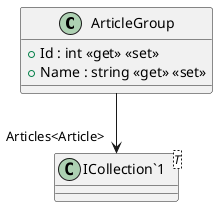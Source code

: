 @startuml
class ArticleGroup {
    + Id : int <<get>> <<set>>
    + Name : string <<get>> <<set>>
}
class "ICollection`1"<T> {
}
ArticleGroup --> "Articles<Article>" "ICollection`1"
@enduml
